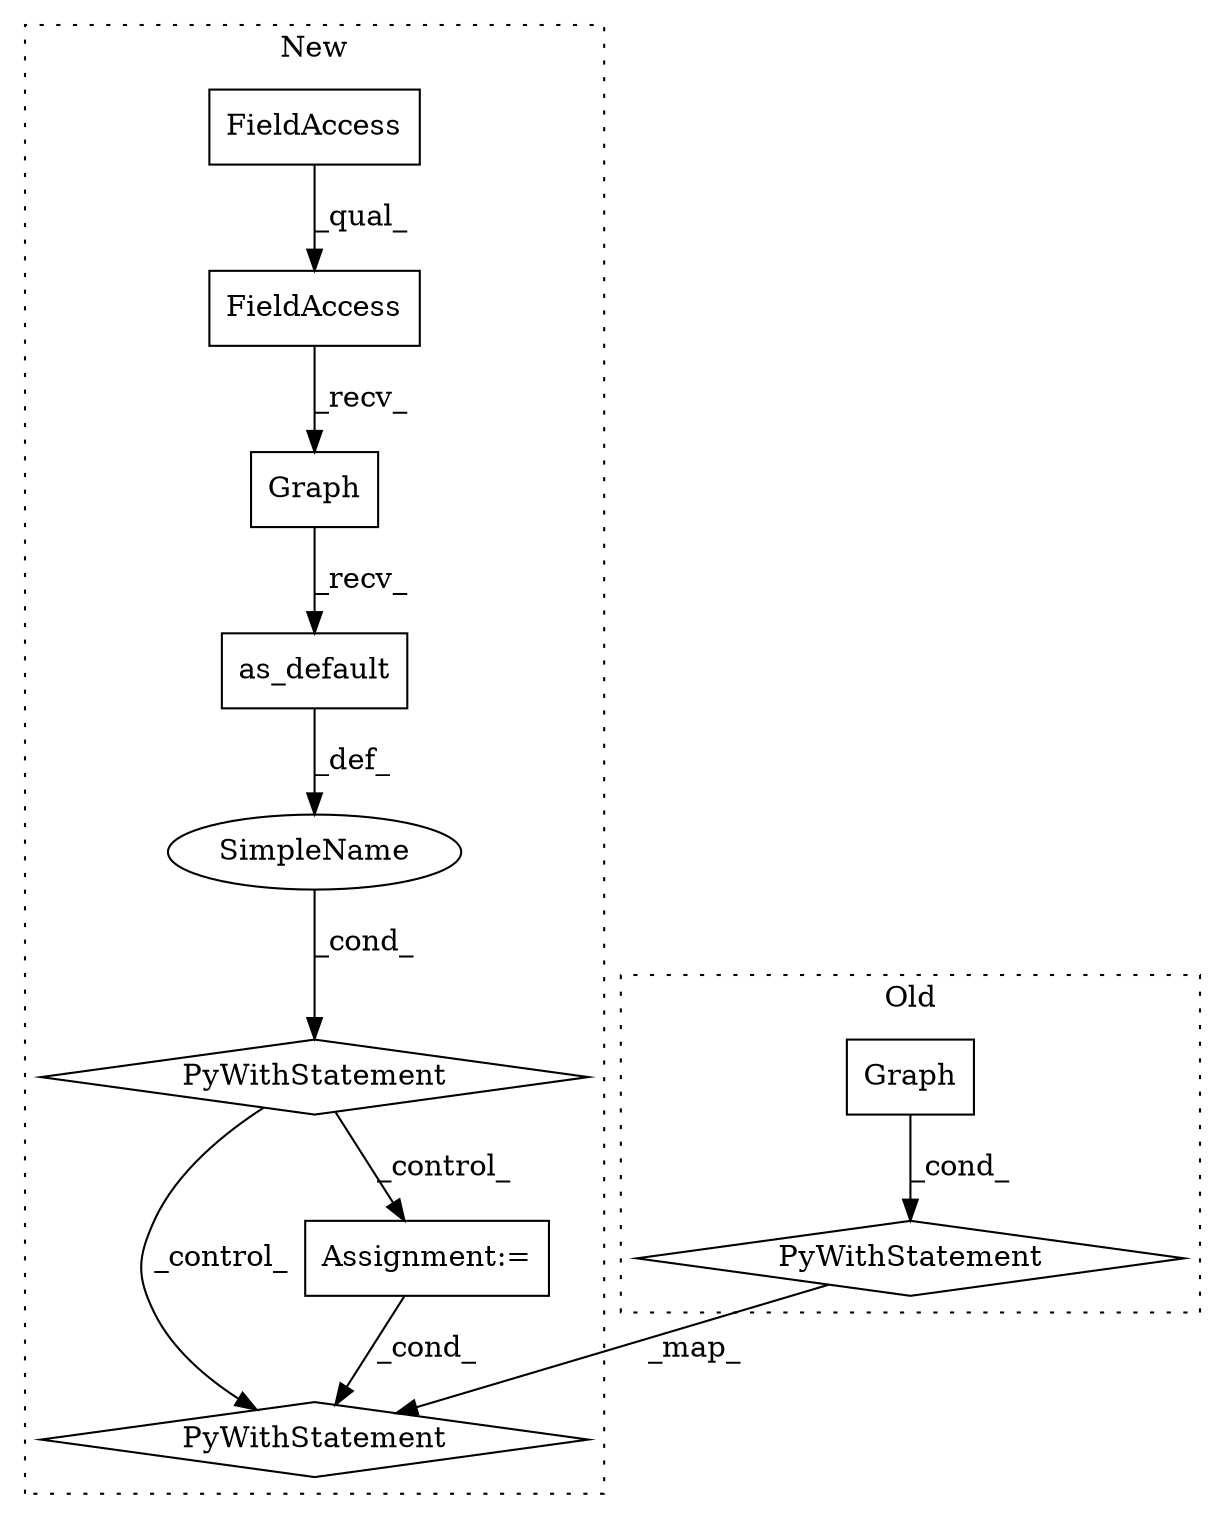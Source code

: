 digraph G {
subgraph cluster0 {
1 [label="PyWithStatement" a="104" s="7319,7366" l="10,2" shape="diamond"];
9 [label="Graph" a="32" s="7358" l="7" shape="box"];
label = "Old";
style="dotted";
}
subgraph cluster1 {
2 [label="PyWithStatement" a="104" s="7771,7805" l="10,2" shape="diamond"];
3 [label="SimpleName" a="42" s="" l="" shape="ellipse"];
4 [label="PyWithStatement" a="104" s="7693,7744" l="10,2" shape="diamond"];
5 [label="as_default" a="32" s="7732" l="12" shape="box"];
6 [label="Graph" a="32" s="7724" l="7" shape="box"];
7 [label="FieldAccess" a="22" s="7703" l="20" shape="box"];
8 [label="FieldAccess" a="22" s="7703" l="17" shape="box"];
10 [label="Assignment:=" a="7" s="7758" l="5" shape="box"];
label = "New";
style="dotted";
}
1 -> 2 [label="_map_"];
3 -> 4 [label="_cond_"];
4 -> 2 [label="_control_"];
4 -> 10 [label="_control_"];
5 -> 3 [label="_def_"];
6 -> 5 [label="_recv_"];
7 -> 6 [label="_recv_"];
8 -> 7 [label="_qual_"];
9 -> 1 [label="_cond_"];
10 -> 2 [label="_cond_"];
}
